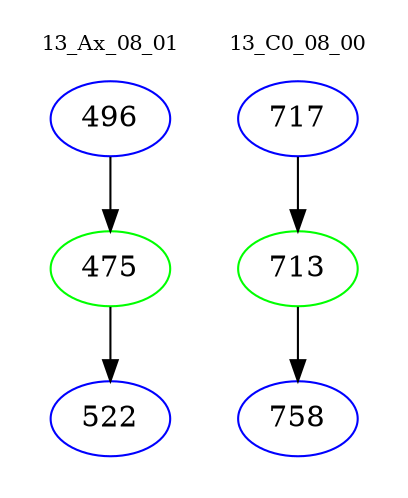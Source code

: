 digraph{
subgraph cluster_0 {
color = white
label = "13_Ax_08_01";
fontsize=10;
T0_496 [label="496", color="blue"]
T0_496 -> T0_475 [color="black"]
T0_475 [label="475", color="green"]
T0_475 -> T0_522 [color="black"]
T0_522 [label="522", color="blue"]
}
subgraph cluster_1 {
color = white
label = "13_C0_08_00";
fontsize=10;
T1_717 [label="717", color="blue"]
T1_717 -> T1_713 [color="black"]
T1_713 [label="713", color="green"]
T1_713 -> T1_758 [color="black"]
T1_758 [label="758", color="blue"]
}
}
